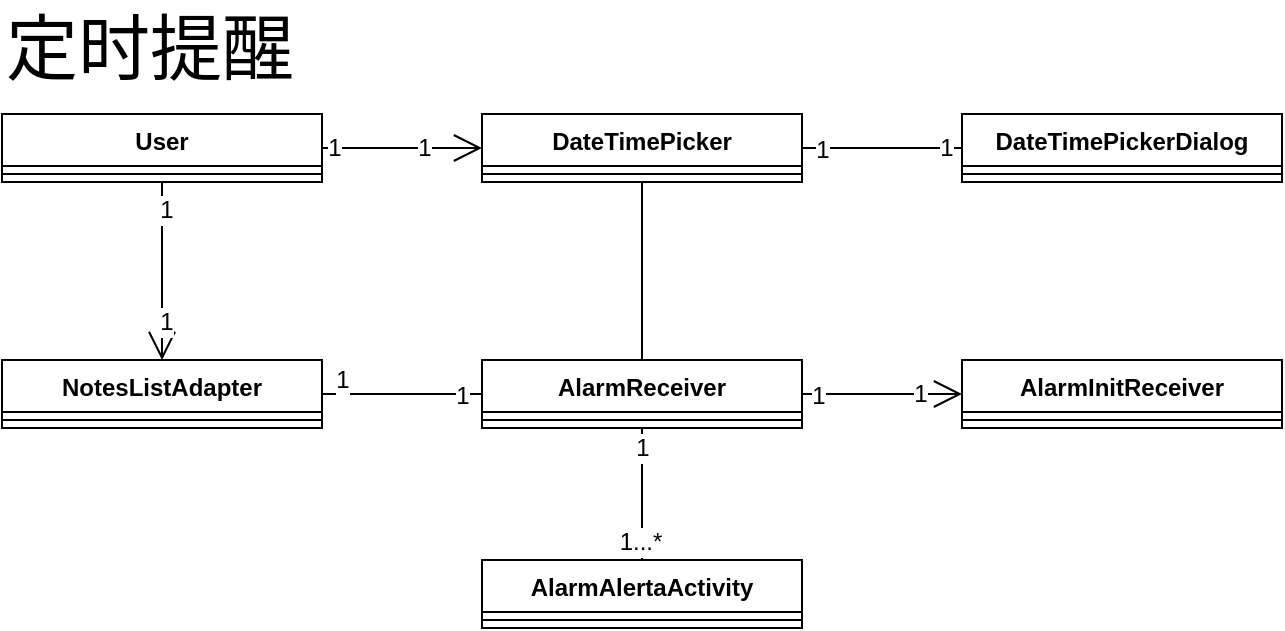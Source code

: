 <mxfile version="12.2.4" pages="1"><diagram id="3oCprsRkWVt2-FbsEAAQ" name="第 1 页"><mxGraphModel dx="805" dy="560" grid="1" gridSize="10" guides="1" tooltips="1" connect="1" arrows="1" fold="1" page="1" pageScale="1" pageWidth="827" pageHeight="1169" math="0" shadow="0"><root><mxCell id="0"/><mxCell id="1" parent="0"/><mxCell id="2" value="User" style="swimlane;fontStyle=1;align=center;verticalAlign=top;childLayout=stackLayout;horizontal=1;startSize=26;horizontalStack=0;resizeParent=1;resizeParentMax=0;resizeLast=0;collapsible=1;marginBottom=0;" parent="1" vertex="1"><mxGeometry x="100" y="127" width="160" height="34" as="geometry"/></mxCell><mxCell id="4" value="" style="line;strokeWidth=1;fillColor=none;align=left;verticalAlign=middle;spacingTop=-1;spacingLeft=3;spacingRight=3;rotatable=0;labelPosition=right;points=[];portConstraint=eastwest;" parent="2" vertex="1"><mxGeometry y="26" width="160" height="8" as="geometry"/></mxCell><mxCell id="6" value="DateTimePicker" style="swimlane;fontStyle=1;align=center;verticalAlign=top;childLayout=stackLayout;horizontal=1;startSize=26;horizontalStack=0;resizeParent=1;resizeParentMax=0;resizeLast=0;collapsible=1;marginBottom=0;" parent="1" vertex="1"><mxGeometry x="340" y="127" width="160" height="34" as="geometry"/></mxCell><mxCell id="7" value="" style="line;strokeWidth=1;fillColor=none;align=left;verticalAlign=middle;spacingTop=-1;spacingLeft=3;spacingRight=3;rotatable=0;labelPosition=right;points=[];portConstraint=eastwest;" parent="6" vertex="1"><mxGeometry y="26" width="160" height="8" as="geometry"/></mxCell><mxCell id="8" value="DateTimePickerDialog" style="swimlane;fontStyle=1;align=center;verticalAlign=top;childLayout=stackLayout;horizontal=1;startSize=26;horizontalStack=0;resizeParent=1;resizeParentMax=0;resizeLast=0;collapsible=1;marginBottom=0;" parent="1" vertex="1"><mxGeometry x="580" y="127" width="160" height="34" as="geometry"/></mxCell><mxCell id="9" value="" style="line;strokeWidth=1;fillColor=none;align=left;verticalAlign=middle;spacingTop=-1;spacingLeft=3;spacingRight=3;rotatable=0;labelPosition=right;points=[];portConstraint=eastwest;" parent="8" vertex="1"><mxGeometry y="26" width="160" height="8" as="geometry"/></mxCell><mxCell id="10" value="AlarmInitReceiver" style="swimlane;fontStyle=1;align=center;verticalAlign=top;childLayout=stackLayout;horizontal=1;startSize=26;horizontalStack=0;resizeParent=1;resizeParentMax=0;resizeLast=0;collapsible=1;marginBottom=0;" parent="1" vertex="1"><mxGeometry x="580" y="250" width="160" height="34" as="geometry"/></mxCell><mxCell id="11" value="" style="line;strokeWidth=1;fillColor=none;align=left;verticalAlign=middle;spacingTop=-1;spacingLeft=3;spacingRight=3;rotatable=0;labelPosition=right;points=[];portConstraint=eastwest;" parent="10" vertex="1"><mxGeometry y="26" width="160" height="8" as="geometry"/></mxCell><mxCell id="12" value="AlarmReceiver" style="swimlane;fontStyle=1;align=center;verticalAlign=top;childLayout=stackLayout;horizontal=1;startSize=26;horizontalStack=0;resizeParent=1;resizeParentMax=0;resizeLast=0;collapsible=1;marginBottom=0;" parent="1" vertex="1"><mxGeometry x="340" y="250" width="160" height="34" as="geometry"/></mxCell><mxCell id="13" value="" style="line;strokeWidth=1;fillColor=none;align=left;verticalAlign=middle;spacingTop=-1;spacingLeft=3;spacingRight=3;rotatable=0;labelPosition=right;points=[];portConstraint=eastwest;" parent="12" vertex="1"><mxGeometry y="26" width="160" height="8" as="geometry"/></mxCell><mxCell id="14" value="NotesListAdapter" style="swimlane;fontStyle=1;align=center;verticalAlign=top;childLayout=stackLayout;horizontal=1;startSize=26;horizontalStack=0;resizeParent=1;resizeParentMax=0;resizeLast=0;collapsible=1;marginBottom=0;" parent="1" vertex="1"><mxGeometry x="100" y="250" width="160" height="34" as="geometry"/></mxCell><mxCell id="15" value="" style="line;strokeWidth=1;fillColor=none;align=left;verticalAlign=middle;spacingTop=-1;spacingLeft=3;spacingRight=3;rotatable=0;labelPosition=right;points=[];portConstraint=eastwest;" parent="14" vertex="1"><mxGeometry y="26" width="160" height="8" as="geometry"/></mxCell><mxCell id="16" value="AlarmAlertaActivity" style="swimlane;fontStyle=1;align=center;verticalAlign=top;childLayout=stackLayout;horizontal=1;startSize=26;horizontalStack=0;resizeParent=1;resizeParentMax=0;resizeLast=0;collapsible=1;marginBottom=0;" parent="1" vertex="1"><mxGeometry x="340" y="350" width="160" height="34" as="geometry"/></mxCell><mxCell id="17" value="" style="line;strokeWidth=1;fillColor=none;align=left;verticalAlign=middle;spacingTop=-1;spacingLeft=3;spacingRight=3;rotatable=0;labelPosition=right;points=[];portConstraint=eastwest;" parent="16" vertex="1"><mxGeometry y="26" width="160" height="8" as="geometry"/></mxCell><mxCell id="18" value="" style="endArrow=open;endFill=1;endSize=12;html=1;exitX=1;exitY=0.5;exitDx=0;exitDy=0;entryX=0;entryY=0.5;entryDx=0;entryDy=0;" parent="1" source="2" target="6" edge="1"><mxGeometry width="160" relative="1" as="geometry"><mxPoint x="210" y="410" as="sourcePoint"/><mxPoint x="370" y="410" as="targetPoint"/></mxGeometry></mxCell><mxCell id="27" value="1" style="text;html=1;resizable=0;points=[];align=center;verticalAlign=middle;labelBackgroundColor=#ffffff;" parent="18" vertex="1" connectable="0"><mxGeometry x="-0.861" relative="1" as="geometry"><mxPoint as="offset"/></mxGeometry></mxCell><mxCell id="28" value="1" style="text;html=1;resizable=0;points=[];align=center;verticalAlign=middle;labelBackgroundColor=#ffffff;" parent="18" vertex="1" connectable="0"><mxGeometry x="0.27" relative="1" as="geometry"><mxPoint as="offset"/></mxGeometry></mxCell><mxCell id="19" value="" style="endArrow=open;endFill=1;endSize=12;html=1;exitX=0.5;exitY=1;exitDx=0;exitDy=0;" parent="1" source="2" target="14" edge="1"><mxGeometry width="160" relative="1" as="geometry"><mxPoint x="270" y="154" as="sourcePoint"/><mxPoint x="350" y="154" as="targetPoint"/></mxGeometry></mxCell><mxCell id="25" value="1" style="text;html=1;resizable=0;points=[];align=center;verticalAlign=middle;labelBackgroundColor=#ffffff;" parent="19" vertex="1" connectable="0"><mxGeometry x="-0.701" y="2" relative="1" as="geometry"><mxPoint as="offset"/></mxGeometry></mxCell><mxCell id="26" value="1" style="text;html=1;resizable=0;points=[];align=center;verticalAlign=middle;labelBackgroundColor=#ffffff;" parent="19" vertex="1" connectable="0"><mxGeometry x="0.572" y="2" relative="1" as="geometry"><mxPoint as="offset"/></mxGeometry></mxCell><mxCell id="20" value="" style="endArrow=open;endFill=1;endSize=12;html=1;exitX=1;exitY=0.5;exitDx=0;exitDy=0;" parent="1" source="12" target="10" edge="1"><mxGeometry width="160" relative="1" as="geometry"><mxPoint x="280" y="164" as="sourcePoint"/><mxPoint x="360" y="164" as="targetPoint"/></mxGeometry></mxCell><mxCell id="31" value="1" style="text;html=1;resizable=0;points=[];align=center;verticalAlign=middle;labelBackgroundColor=#ffffff;" parent="20" vertex="1" connectable="0"><mxGeometry x="-0.801" y="-1" relative="1" as="geometry"><mxPoint as="offset"/></mxGeometry></mxCell><mxCell id="32" value="1" style="text;html=1;resizable=0;points=[];align=center;verticalAlign=middle;labelBackgroundColor=#ffffff;" parent="20" vertex="1" connectable="0"><mxGeometry x="0.461" relative="1" as="geometry"><mxPoint as="offset"/></mxGeometry></mxCell><mxCell id="21" value="" style="endArrow=none;html=1;exitX=1;exitY=0.5;exitDx=0;exitDy=0;entryX=0;entryY=0.5;entryDx=0;entryDy=0;" parent="1" source="14" target="12" edge="1"><mxGeometry width="50" height="50" relative="1" as="geometry"><mxPoint x="310" y="260" as="sourcePoint"/><mxPoint x="360" y="210" as="targetPoint"/></mxGeometry></mxCell><mxCell id="29" value="1" style="text;html=1;resizable=0;points=[];align=center;verticalAlign=middle;labelBackgroundColor=#ffffff;" parent="21" vertex="1" connectable="0"><mxGeometry x="-0.861" relative="1" as="geometry"><mxPoint x="4.5" y="-7" as="offset"/></mxGeometry></mxCell><mxCell id="30" value="1" style="text;html=1;resizable=0;points=[];align=center;verticalAlign=middle;labelBackgroundColor=#ffffff;" parent="21" vertex="1" connectable="0"><mxGeometry x="0.746" y="-1" relative="1" as="geometry"><mxPoint as="offset"/></mxGeometry></mxCell><mxCell id="22" value="" style="endArrow=none;html=1;exitX=0.5;exitY=1;exitDx=0;exitDy=0;entryX=0.5;entryY=0;entryDx=0;entryDy=0;" parent="1" source="6" target="12" edge="1"><mxGeometry width="50" height="50" relative="1" as="geometry"><mxPoint x="270" y="277" as="sourcePoint"/><mxPoint x="350" y="277" as="targetPoint"/></mxGeometry></mxCell><mxCell id="23" value="" style="endArrow=none;html=1;exitX=1;exitY=0.5;exitDx=0;exitDy=0;entryX=0;entryY=0.5;entryDx=0;entryDy=0;" parent="1" source="6" target="8" edge="1"><mxGeometry width="50" height="50" relative="1" as="geometry"><mxPoint x="280" y="287" as="sourcePoint"/><mxPoint x="360" y="287" as="targetPoint"/></mxGeometry></mxCell><mxCell id="33" value="1" style="text;html=1;resizable=0;points=[];align=center;verticalAlign=middle;labelBackgroundColor=#ffffff;" parent="23" vertex="1" connectable="0"><mxGeometry x="-0.754" y="-1" relative="1" as="geometry"><mxPoint as="offset"/></mxGeometry></mxCell><mxCell id="34" value="1" style="text;html=1;resizable=0;points=[];align=center;verticalAlign=middle;labelBackgroundColor=#ffffff;" parent="23" vertex="1" connectable="0"><mxGeometry x="0.782" relative="1" as="geometry"><mxPoint as="offset"/></mxGeometry></mxCell><mxCell id="24" value="" style="endArrow=none;html=1;exitX=0.5;exitY=1;exitDx=0;exitDy=0;entryX=0.5;entryY=0;entryDx=0;entryDy=0;" parent="1" source="12" target="16" edge="1"><mxGeometry width="50" height="50" relative="1" as="geometry"><mxPoint x="290" y="297" as="sourcePoint"/><mxPoint x="370" y="297" as="targetPoint"/></mxGeometry></mxCell><mxCell id="35" value="1...*" style="text;html=1;resizable=0;points=[];align=center;verticalAlign=middle;labelBackgroundColor=#ffffff;" parent="24" vertex="1" connectable="0"><mxGeometry x="0.711" y="-1" relative="1" as="geometry"><mxPoint as="offset"/></mxGeometry></mxCell><mxCell id="36" value="1" style="text;html=1;resizable=0;points=[];align=center;verticalAlign=middle;labelBackgroundColor=#ffffff;" parent="24" vertex="1" connectable="0"><mxGeometry x="-0.703" relative="1" as="geometry"><mxPoint as="offset"/></mxGeometry></mxCell><mxCell id="37" value="&lt;font style=&quot;font-size: 36px&quot;&gt;定时提醒&lt;/font&gt;" style="text;html=1;resizable=0;points=[];autosize=1;align=left;verticalAlign=top;spacingTop=-4;" parent="1" vertex="1"><mxGeometry x="100" y="70" width="160" height="20" as="geometry"/></mxCell></root></mxGraphModel></diagram></mxfile>
